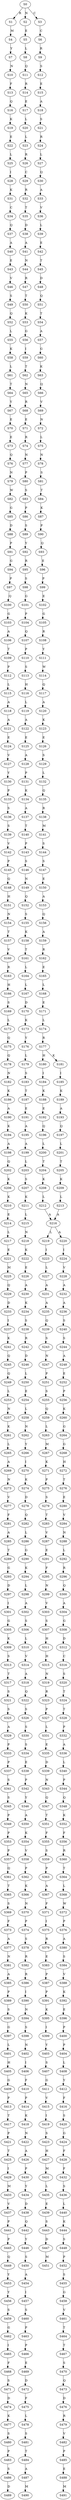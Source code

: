 strict digraph  {
	S0 -> S1 [ label = R ];
	S0 -> S2 [ label = N ];
	S0 -> S3 [ label = C ];
	S1 -> S4 [ label = M ];
	S2 -> S5 [ label = E ];
	S3 -> S6 [ label = C ];
	S4 -> S7 [ label = Y ];
	S5 -> S8 [ label = L ];
	S6 -> S9 [ label = R ];
	S7 -> S10 [ label = N ];
	S8 -> S11 [ label = Q ];
	S9 -> S12 [ label = S ];
	S10 -> S13 [ label = F ];
	S11 -> S14 [ label = R ];
	S12 -> S15 [ label = E ];
	S13 -> S16 [ label = Q ];
	S14 -> S17 [ label = E ];
	S15 -> S18 [ label = A ];
	S16 -> S19 [ label = K ];
	S17 -> S20 [ label = L ];
	S18 -> S21 [ label = S ];
	S19 -> S22 [ label = E ];
	S20 -> S23 [ label = L ];
	S21 -> S24 [ label = R ];
	S22 -> S25 [ label = L ];
	S23 -> S26 [ label = R ];
	S24 -> S27 [ label = L ];
	S25 -> S28 [ label = I ];
	S26 -> S29 [ label = C ];
	S27 -> S30 [ label = Q ];
	S28 -> S31 [ label = K ];
	S29 -> S32 [ label = R ];
	S30 -> S33 [ label = A ];
	S31 -> S34 [ label = C ];
	S32 -> S35 [ label = T ];
	S33 -> S36 [ label = V ];
	S34 -> S37 [ label = Q ];
	S35 -> S38 [ label = D ];
	S36 -> S39 [ label = L ];
	S37 -> S40 [ label = A ];
	S38 -> S41 [ label = A ];
	S39 -> S42 [ label = E ];
	S40 -> S43 [ label = E ];
	S41 -> S44 [ label = N ];
	S42 -> S45 [ label = T ];
	S43 -> S46 [ label = V ];
	S44 -> S47 [ label = R ];
	S45 -> S48 [ label = D ];
	S46 -> S49 [ label = S ];
	S47 -> S50 [ label = T ];
	S48 -> S51 [ label = Q ];
	S49 -> S52 [ label = Q ];
	S50 -> S53 [ label = K ];
	S51 -> S54 [ label = T ];
	S52 -> S55 [ label = L ];
	S53 -> S56 [ label = G ];
	S54 -> S57 [ label = A ];
	S55 -> S58 [ label = K ];
	S56 -> S59 [ label = I ];
	S57 -> S60 [ label = G ];
	S58 -> S61 [ label = L ];
	S59 -> S62 [ label = T ];
	S60 -> S63 [ label = K ];
	S61 -> S64 [ label = T ];
	S62 -> S65 [ label = N ];
	S63 -> S66 [ label = Q ];
	S64 -> S67 [ label = Y ];
	S65 -> S68 [ label = R ];
	S66 -> S69 [ label = V ];
	S67 -> S70 [ label = E ];
	S68 -> S71 [ label = E ];
	S69 -> S72 [ label = N ];
	S70 -> S73 [ label = E ];
	S71 -> S74 [ label = R ];
	S72 -> S75 [ label = L ];
	S73 -> S76 [ label = Q ];
	S74 -> S77 [ label = N ];
	S75 -> S78 [ label = N ];
	S76 -> S79 [ label = N ];
	S77 -> S80 [ label = P ];
	S78 -> S81 [ label = S ];
	S79 -> S82 [ label = W ];
	S80 -> S83 [ label = S ];
	S81 -> S84 [ label = T ];
	S82 -> S85 [ label = G ];
	S83 -> S86 [ label = P ];
	S84 -> S87 [ label = K ];
	S85 -> S88 [ label = D ];
	S86 -> S89 [ label = S ];
	S87 -> S90 [ label = P ];
	S88 -> S91 [ label = P ];
	S89 -> S92 [ label = Y ];
	S90 -> S93 [ label = Q ];
	S91 -> S94 [ label = G ];
	S92 -> S95 [ label = R ];
	S93 -> S96 [ label = E ];
	S94 -> S97 [ label = P ];
	S95 -> S98 [ label = S ];
	S96 -> S99 [ label = P ];
	S97 -> S100 [ label = Q ];
	S98 -> S101 [ label = G ];
	S99 -> S102 [ label = E ];
	S100 -> S103 [ label = G ];
	S101 -> S104 [ label = P ];
	S102 -> S105 [ label = G ];
	S103 -> S106 [ label = A ];
	S104 -> S107 [ label = Q ];
	S105 -> S108 [ label = R ];
	S106 -> S109 [ label = T ];
	S107 -> S110 [ label = P ];
	S108 -> S111 [ label = Y ];
	S109 -> S112 [ label = P ];
	S110 -> S113 [ label = S ];
	S111 -> S114 [ label = W ];
	S112 -> S115 [ label = L ];
	S113 -> S116 [ label = H ];
	S114 -> S117 [ label = Q ];
	S115 -> S118 [ label = A ];
	S116 -> S119 [ label = L ];
	S117 -> S120 [ label = A ];
	S118 -> S121 [ label = A ];
	S119 -> S122 [ label = A ];
	S120 -> S123 [ label = K ];
	S121 -> S124 [ label = E ];
	S122 -> S125 [ label = E ];
	S123 -> S126 [ label = E ];
	S124 -> S127 [ label = V ];
	S125 -> S128 [ label = A ];
	S126 -> S129 [ label = S ];
	S127 -> S130 [ label = Y ];
	S128 -> S131 [ label = P ];
	S129 -> S132 [ label = L ];
	S130 -> S133 [ label = P ];
	S131 -> S134 [ label = K ];
	S132 -> S135 [ label = Q ];
	S133 -> S136 [ label = S ];
	S134 -> S137 [ label = A ];
	S135 -> S138 [ label = R ];
	S136 -> S139 [ label = S ];
	S137 -> S140 [ label = T ];
	S138 -> S141 [ label = M ];
	S139 -> S142 [ label = V ];
	S140 -> S143 [ label = P ];
	S141 -> S144 [ label = S ];
	S142 -> S145 [ label = P ];
	S143 -> S146 [ label = S ];
	S144 -> S147 [ label = S ];
	S145 -> S148 [ label = Q ];
	S146 -> S149 [ label = N ];
	S147 -> S150 [ label = E ];
	S148 -> S151 [ label = H ];
	S149 -> S152 [ label = Q ];
	S150 -> S153 [ label = A ];
	S151 -> S154 [ label = N ];
	S152 -> S155 [ label = S ];
	S153 -> S156 [ label = Q ];
	S154 -> S157 [ label = T ];
	S155 -> S158 [ label = K ];
	S156 -> S159 [ label = A ];
	S157 -> S160 [ label = V ];
	S158 -> S161 [ label = T ];
	S159 -> S162 [ label = R ];
	S160 -> S163 [ label = R ];
	S161 -> S164 [ label = L ];
	S162 -> S165 [ label = E ];
	S163 -> S166 [ label = H ];
	S164 -> S167 [ label = L ];
	S165 -> S168 [ label = L ];
	S166 -> S169 [ label = S ];
	S167 -> S170 [ label = D ];
	S168 -> S171 [ label = E ];
	S169 -> S172 [ label = L ];
	S170 -> S173 [ label = K ];
	S171 -> S174 [ label = L ];
	S172 -> S175 [ label = Q ];
	S173 -> S176 [ label = Y ];
	S174 -> S177 [ label = R ];
	S175 -> S178 [ label = Q ];
	S176 -> S179 [ label = L ];
	S177 -> S180 [ label = H ];
	S177 -> S181 [ label = K ];
	S178 -> S182 [ label = N ];
	S179 -> S183 [ label = S ];
	S180 -> S184 [ label = I ];
	S181 -> S185 [ label = I ];
	S182 -> S186 [ label = K ];
	S183 -> S187 [ label = T ];
	S184 -> S188 [ label = K ];
	S185 -> S189 [ label = K ];
	S186 -> S190 [ label = A ];
	S187 -> S191 [ label = E ];
	S188 -> S192 [ label = E ];
	S189 -> S193 [ label = A ];
	S190 -> S194 [ label = K ];
	S191 -> S195 [ label = A ];
	S192 -> S196 [ label = Q ];
	S193 -> S197 [ label = Q ];
	S194 -> S198 [ label = A ];
	S195 -> S199 [ label = A ];
	S196 -> S200 [ label = L ];
	S197 -> S201 [ label = L ];
	S198 -> S202 [ label = Q ];
	S199 -> S203 [ label = L ];
	S200 -> S204 [ label = T ];
	S201 -> S205 [ label = T ];
	S202 -> S206 [ label = K ];
	S203 -> S207 [ label = S ];
	S204 -> S208 [ label = K ];
	S205 -> S209 [ label = K ];
	S206 -> S210 [ label = K ];
	S207 -> S211 [ label = K ];
	S208 -> S212 [ label = L ];
	S209 -> S213 [ label = L ];
	S210 -> S214 [ label = E ];
	S211 -> S215 [ label = L ];
	S212 -> S216 [ label = A ];
	S213 -> S216 [ label = A ];
	S214 -> S217 [ label = L ];
	S215 -> S218 [ label = N ];
	S216 -> S219 [ label = L ];
	S216 -> S220 [ label = A ];
	S217 -> S221 [ label = E ];
	S218 -> S222 [ label = K ];
	S219 -> S223 [ label = I ];
	S220 -> S224 [ label = I ];
	S221 -> S225 [ label = M ];
	S222 -> S226 [ label = E ];
	S223 -> S227 [ label = L ];
	S224 -> S228 [ label = V ];
	S225 -> S229 [ label = Q ];
	S226 -> S230 [ label = A ];
	S227 -> S231 [ label = A ];
	S228 -> S232 [ label = A ];
	S229 -> S233 [ label = D ];
	S230 -> S234 [ label = K ];
	S231 -> S235 [ label = A ];
	S232 -> S236 [ label = A ];
	S233 -> S237 [ label = I ];
	S234 -> S238 [ label = S ];
	S235 -> S239 [ label = Q ];
	S236 -> S240 [ label = S ];
	S237 -> S241 [ label = K ];
	S238 -> S242 [ label = R ];
	S239 -> S243 [ label = S ];
	S240 -> S244 [ label = S ];
	S241 -> S245 [ label = Q ];
	S242 -> S246 [ label = D ];
	S243 -> S247 [ label = N ];
	S244 -> S248 [ label = A ];
	S245 -> S249 [ label = Q ];
	S246 -> S250 [ label = L ];
	S247 -> S251 [ label = P ];
	S248 -> S252 [ label = E ];
	S249 -> S253 [ label = L ];
	S250 -> S254 [ label = E ];
	S251 -> S255 [ label = S ];
	S252 -> S256 [ label = P ];
	S253 -> S257 [ label = N ];
	S254 -> S258 [ label = L ];
	S255 -> S259 [ label = Q ];
	S256 -> S260 [ label = K ];
	S257 -> S261 [ label = K ];
	S258 -> S262 [ label = N ];
	S259 -> S263 [ label = L ];
	S260 -> S264 [ label = G ];
	S261 -> S265 [ label = L ];
	S262 -> S266 [ label = Y ];
	S263 -> S267 [ label = M ];
	S264 -> S268 [ label = G ];
	S265 -> S269 [ label = A ];
	S266 -> S270 [ label = I ];
	S267 -> S271 [ label = K ];
	S268 -> S272 [ label = H ];
	S269 -> S273 [ label = N ];
	S270 -> S274 [ label = K ];
	S271 -> S275 [ label = P ];
	S272 -> S276 [ label = T ];
	S273 -> S277 [ label = V ];
	S274 -> S278 [ label = D ];
	S275 -> S279 [ label = S ];
	S276 -> S280 [ label = E ];
	S277 -> S281 [ label = F ];
	S278 -> S282 [ label = Q ];
	S279 -> S283 [ label = T ];
	S280 -> S284 [ label = V ];
	S281 -> S285 [ label = A ];
	S282 -> S286 [ label = L ];
	S283 -> S287 [ label = V ];
	S284 -> S288 [ label = N ];
	S285 -> S289 [ label = T ];
	S286 -> S290 [ label = G ];
	S287 -> S291 [ label = E ];
	S288 -> S292 [ label = L ];
	S289 -> S293 [ label = G ];
	S290 -> S294 [ label = K ];
	S291 -> S295 [ label = F ];
	S292 -> S296 [ label = R ];
	S293 -> S297 [ label = D ];
	S294 -> S298 [ label = L ];
	S295 -> S299 [ label = N ];
	S296 -> S300 [ label = Q ];
	S297 -> S301 [ label = I ];
	S298 -> S302 [ label = A ];
	S299 -> S303 [ label = V ];
	S300 -> S304 [ label = A ];
	S301 -> S305 [ label = G ];
	S302 -> S306 [ label = S ];
	S303 -> S307 [ label = S ];
	S304 -> S308 [ label = G ];
	S305 -> S309 [ label = K ];
	S306 -> S310 [ label = L ];
	S307 -> S311 [ label = H ];
	S308 -> S312 [ label = D ];
	S309 -> S313 [ label = S ];
	S310 -> S314 [ label = V ];
	S311 -> S315 [ label = H ];
	S312 -> S316 [ label = C ];
	S313 -> S317 [ label = T ];
	S314 -> S318 [ label = A ];
	S315 -> S319 [ label = N ];
	S316 -> S320 [ label = S ];
	S317 -> S321 [ label = S ];
	S318 -> S322 [ label = Q ];
	S319 -> S323 [ label = R ];
	S320 -> S324 [ label = T ];
	S321 -> S325 [ label = S ];
	S322 -> S326 [ label = S ];
	S323 -> S327 [ label = P ];
	S324 -> S328 [ label = T ];
	S325 -> S329 [ label = A ];
	S326 -> S330 [ label = S ];
	S327 -> S331 [ label = L ];
	S328 -> S332 [ label = P ];
	S329 -> S333 [ label = P ];
	S330 -> S334 [ label = S ];
	S331 -> S335 [ label = E ];
	S332 -> S336 [ label = A ];
	S333 -> S337 [ label = P ];
	S334 -> S338 [ label = E ];
	S335 -> S339 [ label = D ];
	S336 -> S340 [ label = L ];
	S337 -> S341 [ label = S ];
	S338 -> S342 [ label = P ];
	S339 -> S343 [ label = N ];
	S340 -> S344 [ label = P ];
	S341 -> S345 [ label = S ];
	S342 -> S346 [ label = Y ];
	S343 -> S347 [ label = Q ];
	S344 -> S348 [ label = Q ];
	S345 -> S349 [ label = P ];
	S346 -> S350 [ label = A ];
	S347 -> S351 [ label = T ];
	S348 -> S352 [ label = K ];
	S349 -> S353 [ label = P ];
	S350 -> S354 [ label = K ];
	S351 -> S355 [ label = F ];
	S352 -> S356 [ label = F ];
	S353 -> S357 [ label = P ];
	S354 -> S358 [ label = V ];
	S355 -> S359 [ label = S ];
	S356 -> S360 [ label = R ];
	S357 -> S361 [ label = Q ];
	S358 -> S362 [ label = P ];
	S359 -> S363 [ label = P ];
	S360 -> S364 [ label = T ];
	S361 -> S365 [ label = T ];
	S362 -> S366 [ label = K ];
	S363 -> S367 [ label = A ];
	S364 -> S368 [ label = L ];
	S365 -> S369 [ label = S ];
	S366 -> S370 [ label = N ];
	S367 -> S371 [ label = F ];
	S368 -> S372 [ label = W ];
	S369 -> S373 [ label = F ];
	S370 -> S374 [ label = P ];
	S371 -> S375 [ label = I ];
	S372 -> S376 [ label = P ];
	S373 -> S377 [ label = A ];
	S374 -> S378 [ label = S ];
	S375 -> S379 [ label = R ];
	S376 -> S380 [ label = A ];
	S377 -> S381 [ label = N ];
	S378 -> S382 [ label = R ];
	S379 -> S383 [ label = E ];
	S380 -> S384 [ label = S ];
	S381 -> S385 [ label = A ];
	S382 -> S386 [ label = R ];
	S383 -> S387 [ label = P ];
	S384 -> S388 [ label = V ];
	S385 -> S389 [ label = P ];
	S386 -> S390 [ label = I ];
	S387 -> S391 [ label = P ];
	S388 -> S392 [ label = K ];
	S389 -> S393 [ label = S ];
	S390 -> S394 [ label = N ];
	S391 -> S395 [ label = K ];
	S392 -> S396 [ label = E ];
	S393 -> S397 [ label = G ];
	S394 -> S398 [ label = S ];
	S395 -> S399 [ label = I ];
	S396 -> S400 [ label = P ];
	S397 -> S401 [ label = L ];
	S398 -> S402 [ label = N ];
	S399 -> S403 [ label = Y ];
	S400 -> S404 [ label = P ];
	S401 -> S405 [ label = H ];
	S402 -> S406 [ label = I ];
	S403 -> S407 [ label = S ];
	S404 -> S408 [ label = L ];
	S405 -> S409 [ label = G ];
	S406 -> S410 [ label = F ];
	S407 -> S411 [ label = G ];
	S408 -> S412 [ label = Y ];
	S409 -> S413 [ label = P ];
	S410 -> S414 [ label = P ];
	S411 -> S415 [ label = V ];
	S412 -> S416 [ label = F ];
	S413 -> S417 [ label = T ];
	S414 -> S418 [ label = K ];
	S415 -> S419 [ label = I ];
	S416 -> S420 [ label = S ];
	S417 -> S421 [ label = P ];
	S418 -> S422 [ label = N ];
	S419 -> S423 [ label = S ];
	S420 -> S424 [ label = G ];
	S421 -> S425 [ label = T ];
	S422 -> S426 [ label = A ];
	S423 -> S427 [ label = H ];
	S424 -> S428 [ label = F ];
	S425 -> S429 [ label = I ];
	S426 -> S430 [ label = P ];
	S427 -> S431 [ label = M ];
	S428 -> S432 [ label = F ];
	S429 -> S433 [ label = M ];
	S430 -> S434 [ label = Y ];
	S431 -> S435 [ label = L ];
	S432 -> S436 [ label = S ];
	S433 -> S437 [ label = V ];
	S434 -> S438 [ label = D ];
	S435 -> S439 [ label = E ];
	S436 -> S440 [ label = L ];
	S437 -> S441 [ label = P ];
	S438 -> S442 [ label = Q ];
	S439 -> S443 [ label = S ];
	S440 -> S444 [ label = K ];
	S441 -> S445 [ label = P ];
	S442 -> S446 [ label = Y ];
	S443 -> S447 [ label = D ];
	S444 -> S448 [ label = S ];
	S445 -> S449 [ label = Q ];
	S446 -> S450 [ label = S ];
	S447 -> S451 [ label = M ];
	S448 -> S452 [ label = P ];
	S449 -> S453 [ label = Y ];
	S450 -> S454 [ label = A ];
	S452 -> S455 [ label = S ];
	S453 -> S456 [ label = Y ];
	S454 -> S457 [ label = I ];
	S455 -> S458 [ label = G ];
	S456 -> S459 [ label = S ];
	S457 -> S460 [ label = S ];
	S458 -> S461 [ label = V ];
	S459 -> S462 [ label = G ];
	S460 -> S463 [ label = P ];
	S461 -> S464 [ label = T ];
	S462 -> S465 [ label = I ];
	S463 -> S466 [ label = P ];
	S464 -> S467 [ label = T ];
	S465 -> S468 [ label = F ];
	S466 -> S469 [ label = E ];
	S467 -> S470 [ label = S ];
	S468 -> S471 [ label = S ];
	S469 -> S472 [ label = D ];
	S470 -> S473 [ label = Q ];
	S471 -> S474 [ label = D ];
	S472 -> S475 [ label = F ];
	S473 -> S476 [ label = D ];
	S474 -> S477 [ label = K ];
	S475 -> S478 [ label = L ];
	S476 -> S479 [ label = R ];
	S477 -> S480 [ label = S ];
	S478 -> S481 [ label = S ];
	S479 -> S482 [ label = V ];
	S480 -> S483 [ label = P ];
	S481 -> S484 [ label = T ];
	S482 -> S485 [ label = P ];
	S483 -> S486 [ label = S ];
	S484 -> S487 [ label = A ];
	S485 -> S488 [ label = E ];
	S486 -> S489 [ label = D ];
	S487 -> S490 [ label = M ];
	S488 -> S491 [ label = M ];
}

